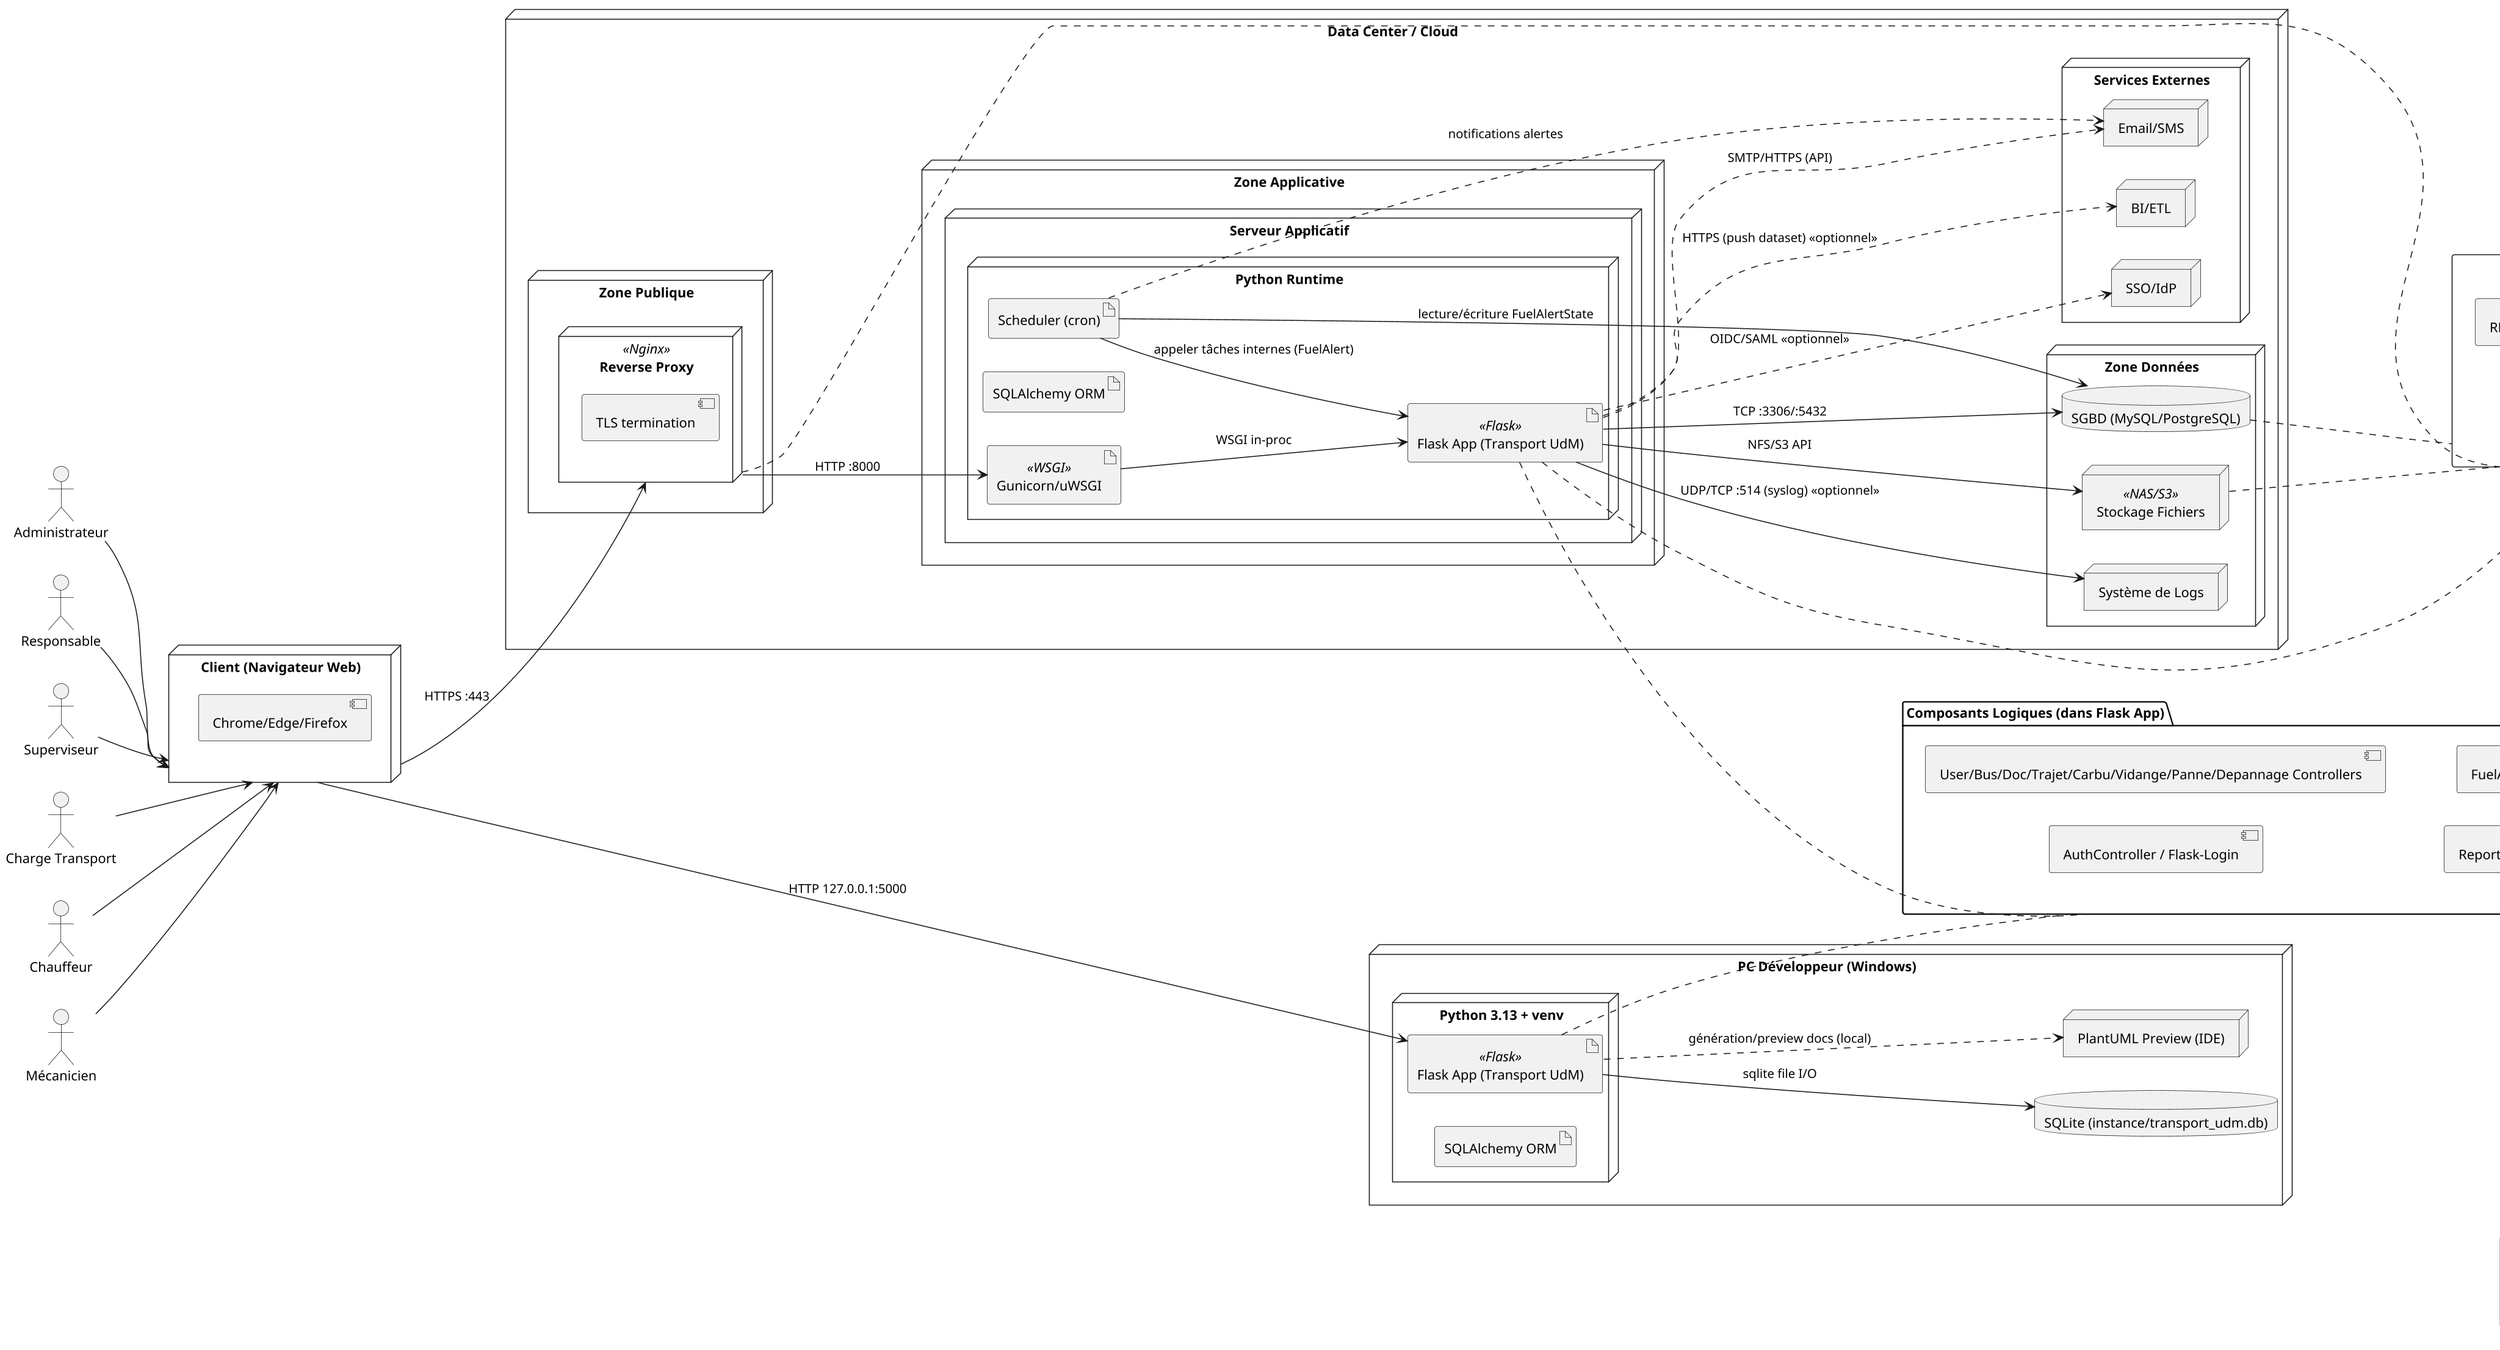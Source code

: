 @startuml Diagramme_Deploiement_Transport_UDM
' =============================================
' Diagramme de déploiement (Dev local + Prod)
' =============================================
skinparam defaultFontName Arial
skinparam shadowing false
skinparam dpi 150
left to right direction
skinparam wrapWidth 2000

' =====================
' ACTEURS / CLIENTS
' =====================
actor "Administrateur" as ADM
actor "Responsable" as RESP
actor "Superviseur" as SUP
actor "Charge Transport" as CT
actor "Chauffeur" as CH
actor "Mécanicien" as MEC

node "Client (Navigateur Web)" as BROWSER {
  [Chrome/Edge/Firefox]
}

ADM --> BROWSER
RESP --> BROWSER
SUP --> BROWSER
CT --> BROWSER
CH --> BROWSER
MEC --> BROWSER

' =====================
' ENVIRONNEMENT DEV LOCAL
' =====================
node "PC Développeur (Windows)" as DEV {
  node "Python 3.13 + venv" as PYDEV {
    artifact "Flask App (Transport UdM)" as FLASK_DEV <<Flask>>
    artifact "SQLAlchemy ORM" as ORM_DEV
  }
  database "SQLite (instance/transport_udm.db)" as SQLITE_DEV
  node "PlantUML Preview (IDE)" as PUML_DEV
}

BROWSER --> FLASK_DEV : HTTP 127.0.0.1:5000
FLASK_DEV --> SQLITE_DEV : sqlite file I/O
FLASK_DEV ..> PUML_DEV : génération/preview docs (local)

' =====================
' ENVIRONNEMENT PRODUCTION (cible de référence)
' =====================
node "Data Center / Cloud" as DC {
  node "Zone Publique" as ZPUB {
    node "Reverse Proxy" as NGINX <<Nginx>> {
      [TLS termination]
    }
  }
  node "Zone Applicative" as ZAPP {
    node "Serveur Applicatif" as APP {
      node "Python Runtime" as PYPROD {
        artifact "Gunicorn/uWSGI" as WSGI <<WSGI>>
        artifact "Flask App (Transport UdM)" as FLASK_PROD <<Flask>>
        artifact "SQLAlchemy ORM" as ORM_PROD
        artifact "Scheduler (cron)" as CRON
      }
    }
  }
  node "Zone Données" as ZDATA {
    database "SGBD (MySQL/PostgreSQL)" as DB_PROD
    node "Stockage Fichiers" as FILES <<NAS/S3>>
    node "Système de Logs" as LOGS
  }
  node "Services Externes" as EXT {
    node "SSO/IdP" as SSO
    node "Email/SMS" as EMAIL
    node "BI/ETL" as BI
  }
}

' =====================
' LIAISONS / PORTS
' =====================
BROWSER --> NGINX : HTTPS :443
NGINX --> WSGI : HTTP :8000
WSGI --> FLASK_PROD : WSGI in-proc

FLASK_PROD --> DB_PROD : TCP :3306/:5432
FLASK_PROD --> FILES : NFS/S3 API
FLASK_PROD --> LOGS : UDP/TCP :514 (syslog) <<optionnel>>

FLASK_PROD ..> EMAIL : SMTP/HTTPS (API)
FLASK_PROD ..> SSO : OIDC/SAML <<optionnel>>
FLASK_PROD ..> BI : HTTPS (push dataset) <<optionnel>>

CRON --> FLASK_PROD : appeler tâches internes (FuelAlert)
CRON --> DB_PROD : lecture/écriture FuelAlertState
CRON ..> EMAIL : notifications alertes

' =====================
' COMPOSANTS LOGIQUES (rappel)
' =====================
package "Composants Logiques (dans Flask App)" as LOGIC {
  [AuthController / Flask-Login]
  [User/Bus/Doc/Trajet/Carbu/Vidange/Panne/Depannage Controllers]
  [Reporting/Export/Notification Services]
  [FuelAlertService (tâches planifiées)]
}
FLASK_DEV .. LOGIC
FLASK_PROD .. LOGIC

' =====================
' SECURITE / OBSERVABILITE
' =====================
rectangle "Sécurité & Observabilité" as SEC {
  [TLS sur Nginx]
  [RBAC par rôle (middlewares)]
  [Logs applicatifs/accès]
  [Backups DB et fichiers]
}
NGINX .. SEC
FLASK_PROD .. SEC
DB_PROD .. SEC
FILES .. SEC

' =====================
' LEGENDES
' =====================
legend right
Dev Local: Flask dev server + SQLite (instance/transport_udm.db)
Prod: Nginx (TLS) -> WSGI (Gunicorn/uWSGI) -> Flask App -> DB (MySQL/PG)
Stockage fichiers: documents véhicules
Scheduler: vérifs carburant/alertes
SSO/Email/BI: intégrations optionnelles
end legend

@enduml
